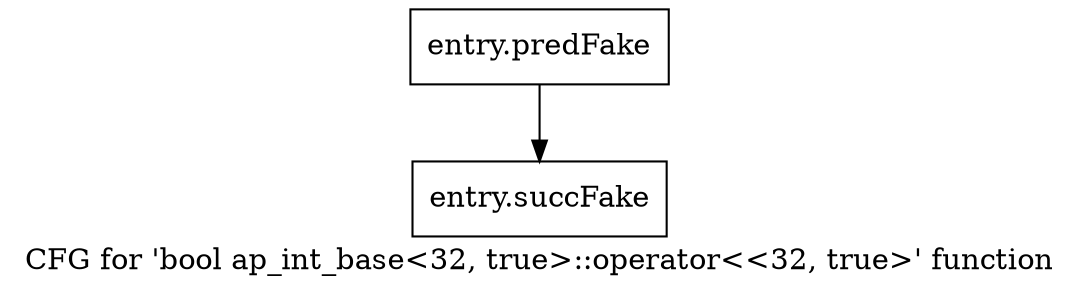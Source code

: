 digraph "CFG for 'bool ap_int_base\<32, true\>::operator\<\<32, true\>' function" {
	label="CFG for 'bool ap_int_base\<32, true\>::operator\<\<32, true\>' function";

	Node0x5868e30 [shape=record,filename="",linenumber="",label="{entry.predFake}"];
	Node0x5868e30 -> Node0x5ab5450[ callList="" memoryops="" filename="/home/omerfaruk/tools/Xilinx/Vitis_HLS/2023.2/include/etc/ap_int_base.h" execusionnum="0"];
	Node0x5ab5450 [shape=record,filename="/home/omerfaruk/tools/Xilinx/Vitis_HLS/2023.2/include/etc/ap_int_base.h",linenumber="1023",label="{entry.succFake}"];
}
